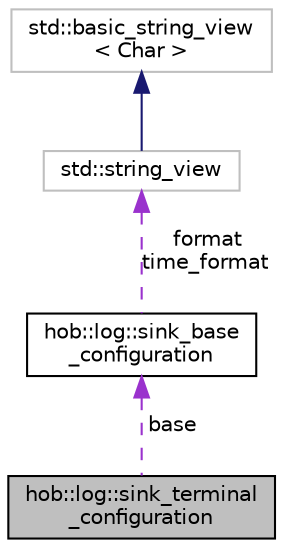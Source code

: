 digraph "hob::log::sink_terminal_configuration"
{
 // LATEX_PDF_SIZE
  edge [fontname="Helvetica",fontsize="10",labelfontname="Helvetica",labelfontsize="10"];
  node [fontname="Helvetica",fontsize="10",shape=record];
  Node1 [label="hob::log::sink_terminal\l_configuration",height=0.2,width=0.4,color="black", fillcolor="grey75", style="filled", fontcolor="black",tooltip="Defines the configuration parameters for the unique terminal sink."];
  Node2 -> Node1 [dir="back",color="darkorchid3",fontsize="10",style="dashed",label=" base" ,fontname="Helvetica"];
  Node2 [label="hob::log::sink_base\l_configuration",height=0.2,width=0.4,color="black", fillcolor="white", style="filled",URL="$structhob_1_1log_1_1sink__base__configuration.html",tooltip="Defines the common configuration parameters for the sinks."];
  Node3 -> Node2 [dir="back",color="darkorchid3",fontsize="10",style="dashed",label=" format\ntime_format" ,fontname="Helvetica"];
  Node3 [label="std::string_view",height=0.2,width=0.4,color="grey75", fillcolor="white", style="filled",tooltip=" "];
  Node4 -> Node3 [dir="back",color="midnightblue",fontsize="10",style="solid",fontname="Helvetica"];
  Node4 [label="std::basic_string_view\l\< Char \>",height=0.2,width=0.4,color="grey75", fillcolor="white", style="filled",tooltip=" "];
}

